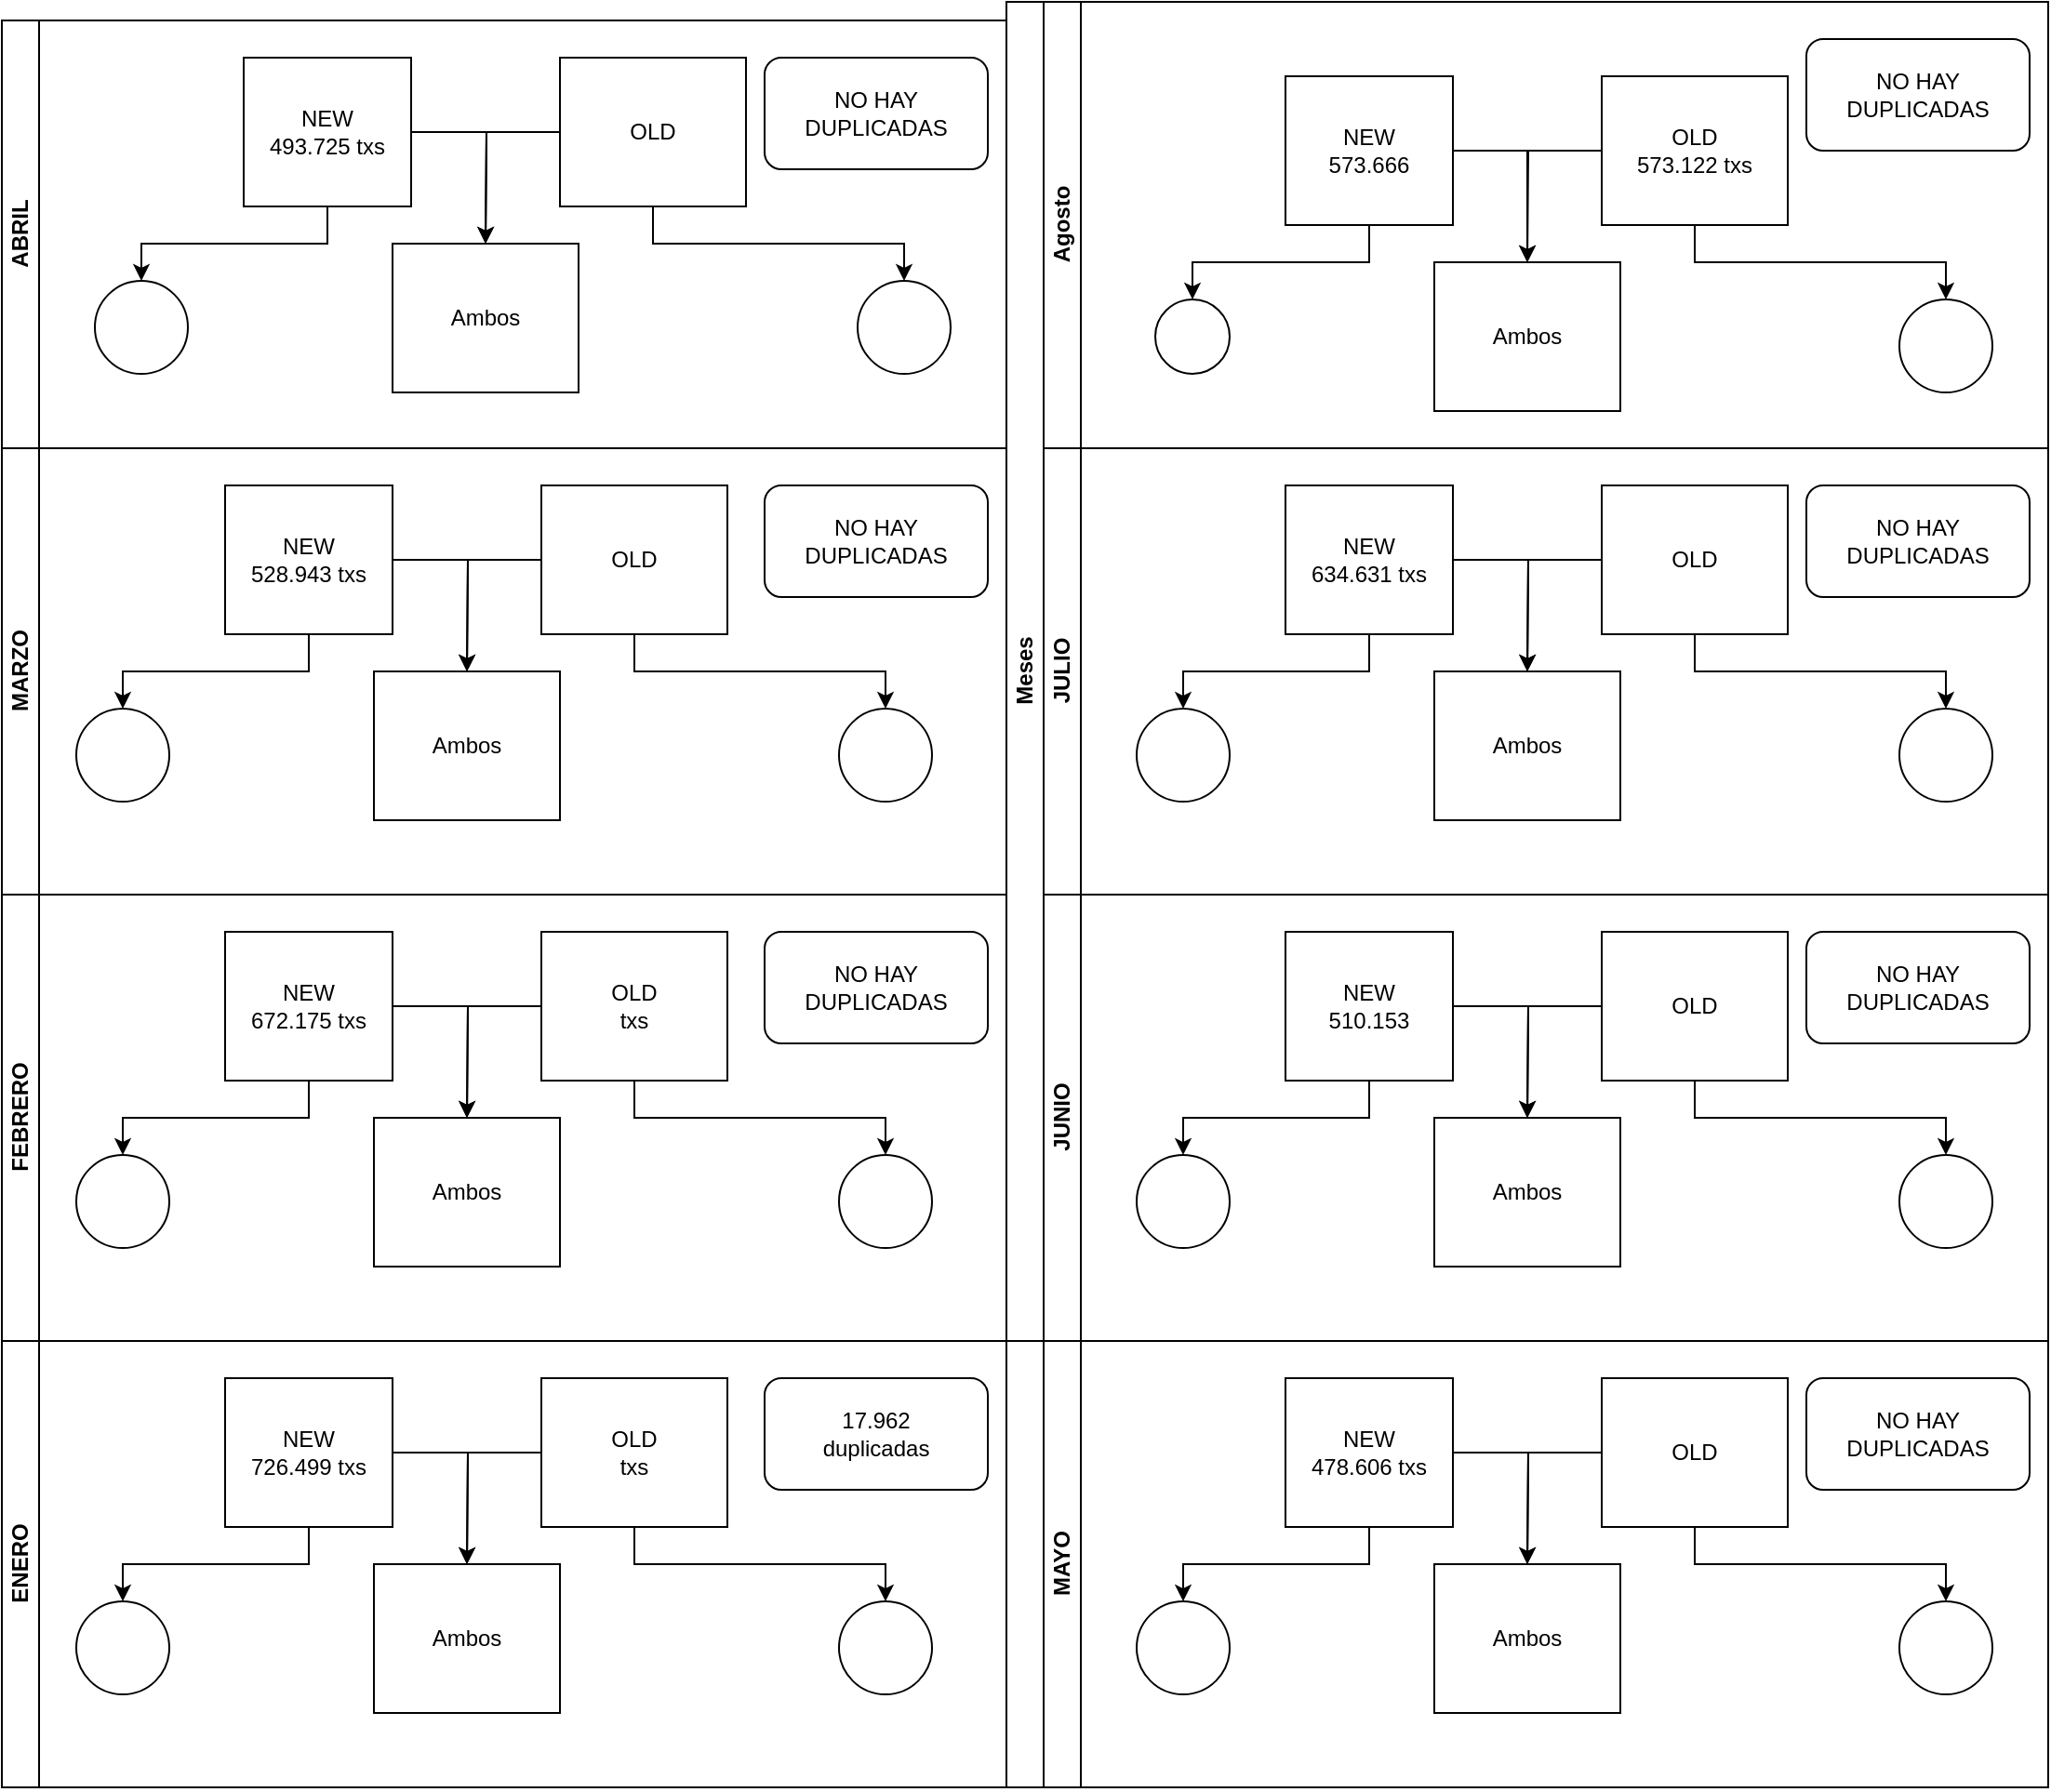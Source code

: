 <mxfile version="21.7.2" type="github">
  <diagram id="prtHgNgQTEPvFCAcTncT" name="Page-1">
    <mxGraphModel dx="1509" dy="320" grid="1" gridSize="10" guides="1" tooltips="1" connect="1" arrows="1" fold="1" page="1" pageScale="1" pageWidth="827" pageHeight="1169" math="0" shadow="0">
      <root>
        <mxCell id="0" />
        <mxCell id="1" parent="0" />
        <mxCell id="dNxyNK7c78bLwvsdeMH5-19" value="Meses" style="swimlane;html=1;childLayout=stackLayout;resizeParent=1;resizeParentMax=0;horizontal=0;startSize=20;horizontalStack=0;" parent="1" vertex="1">
          <mxGeometry x="120" y="120" width="560" height="720" as="geometry" />
        </mxCell>
        <mxCell id="dNxyNK7c78bLwvsdeMH5-20" value="Agosto" style="swimlane;html=1;startSize=20;horizontal=0;" parent="dNxyNK7c78bLwvsdeMH5-19" vertex="1">
          <mxGeometry x="20" width="540" height="240" as="geometry">
            <mxRectangle x="20" width="430" height="30" as="alternateBounds" />
          </mxGeometry>
        </mxCell>
        <mxCell id="dNxyNK7c78bLwvsdeMH5-23" value="" style="ellipse;whiteSpace=wrap;html=1;" parent="dNxyNK7c78bLwvsdeMH5-20" vertex="1">
          <mxGeometry x="60" y="160" width="40" height="40" as="geometry" />
        </mxCell>
        <mxCell id="cmb3pofcOGrc_Z4E56Mk-3" style="edgeStyle=orthogonalEdgeStyle;rounded=0;orthogonalLoop=1;jettySize=auto;html=1;exitX=0.5;exitY=1;exitDx=0;exitDy=0;entryX=0.5;entryY=0;entryDx=0;entryDy=0;" edge="1" parent="dNxyNK7c78bLwvsdeMH5-20" source="dNxyNK7c78bLwvsdeMH5-24" target="dNxyNK7c78bLwvsdeMH5-23">
          <mxGeometry relative="1" as="geometry" />
        </mxCell>
        <mxCell id="cmb3pofcOGrc_Z4E56Mk-10" style="edgeStyle=orthogonalEdgeStyle;rounded=0;orthogonalLoop=1;jettySize=auto;html=1;exitX=1;exitY=0.5;exitDx=0;exitDy=0;entryX=0.5;entryY=0;entryDx=0;entryDy=0;" edge="1" parent="dNxyNK7c78bLwvsdeMH5-20" source="dNxyNK7c78bLwvsdeMH5-24" target="cmb3pofcOGrc_Z4E56Mk-6">
          <mxGeometry relative="1" as="geometry" />
        </mxCell>
        <mxCell id="dNxyNK7c78bLwvsdeMH5-24" value="NEW&lt;br&gt;573.666" style="rounded=0;whiteSpace=wrap;html=1;fontFamily=Helvetica;fontSize=12;fontColor=#000000;align=center;" parent="dNxyNK7c78bLwvsdeMH5-20" vertex="1">
          <mxGeometry x="130" y="40" width="90" height="80" as="geometry" />
        </mxCell>
        <mxCell id="cmb3pofcOGrc_Z4E56Mk-5" style="edgeStyle=orthogonalEdgeStyle;rounded=0;orthogonalLoop=1;jettySize=auto;html=1;exitX=0.5;exitY=1;exitDx=0;exitDy=0;entryX=0.5;entryY=0;entryDx=0;entryDy=0;" edge="1" parent="dNxyNK7c78bLwvsdeMH5-20" source="dNxyNK7c78bLwvsdeMH5-30" target="dNxyNK7c78bLwvsdeMH5-32">
          <mxGeometry relative="1" as="geometry" />
        </mxCell>
        <mxCell id="cmb3pofcOGrc_Z4E56Mk-11" style="edgeStyle=orthogonalEdgeStyle;rounded=0;orthogonalLoop=1;jettySize=auto;html=1;exitX=0;exitY=0.5;exitDx=0;exitDy=0;" edge="1" parent="dNxyNK7c78bLwvsdeMH5-20" source="dNxyNK7c78bLwvsdeMH5-30">
          <mxGeometry relative="1" as="geometry">
            <mxPoint x="260" y="140" as="targetPoint" />
          </mxGeometry>
        </mxCell>
        <mxCell id="dNxyNK7c78bLwvsdeMH5-30" value="OLD&lt;br&gt;573.122&amp;nbsp;txs" style="rounded=0;whiteSpace=wrap;html=1;fontFamily=Helvetica;fontSize=12;fontColor=#000000;align=center;" parent="dNxyNK7c78bLwvsdeMH5-20" vertex="1">
          <mxGeometry x="300" y="40" width="100" height="80" as="geometry" />
        </mxCell>
        <mxCell id="dNxyNK7c78bLwvsdeMH5-32" value="" style="ellipse;whiteSpace=wrap;html=1;" parent="dNxyNK7c78bLwvsdeMH5-20" vertex="1">
          <mxGeometry x="460" y="160" width="50" height="50" as="geometry" />
        </mxCell>
        <mxCell id="cmb3pofcOGrc_Z4E56Mk-6" value="Ambos&lt;br&gt;" style="rounded=0;whiteSpace=wrap;html=1;fontFamily=Helvetica;fontSize=12;fontColor=#000000;align=center;" vertex="1" parent="dNxyNK7c78bLwvsdeMH5-20">
          <mxGeometry x="210" y="140" width="100" height="80" as="geometry" />
        </mxCell>
        <mxCell id="cmb3pofcOGrc_Z4E56Mk-22" value="NO HAY DUPLICADAS" style="rounded=1;whiteSpace=wrap;html=1;" vertex="1" parent="dNxyNK7c78bLwvsdeMH5-20">
          <mxGeometry x="410" y="20" width="120" height="60" as="geometry" />
        </mxCell>
        <mxCell id="dNxyNK7c78bLwvsdeMH5-21" value="JULIO&lt;br&gt;" style="swimlane;html=1;startSize=20;horizontal=0;" parent="dNxyNK7c78bLwvsdeMH5-19" vertex="1">
          <mxGeometry x="20" y="240" width="540" height="240" as="geometry" />
        </mxCell>
        <mxCell id="cmb3pofcOGrc_Z4E56Mk-13" value="" style="ellipse;whiteSpace=wrap;html=1;" vertex="1" parent="dNxyNK7c78bLwvsdeMH5-21">
          <mxGeometry x="50" y="140" width="50" height="50" as="geometry" />
        </mxCell>
        <mxCell id="cmb3pofcOGrc_Z4E56Mk-14" style="edgeStyle=orthogonalEdgeStyle;rounded=0;orthogonalLoop=1;jettySize=auto;html=1;exitX=0.5;exitY=1;exitDx=0;exitDy=0;entryX=0.5;entryY=0;entryDx=0;entryDy=0;" edge="1" source="cmb3pofcOGrc_Z4E56Mk-16" target="cmb3pofcOGrc_Z4E56Mk-13" parent="dNxyNK7c78bLwvsdeMH5-21">
          <mxGeometry relative="1" as="geometry" />
        </mxCell>
        <mxCell id="cmb3pofcOGrc_Z4E56Mk-15" style="edgeStyle=orthogonalEdgeStyle;rounded=0;orthogonalLoop=1;jettySize=auto;html=1;exitX=1;exitY=0.5;exitDx=0;exitDy=0;entryX=0.5;entryY=0;entryDx=0;entryDy=0;" edge="1" source="cmb3pofcOGrc_Z4E56Mk-16" parent="dNxyNK7c78bLwvsdeMH5-21">
          <mxGeometry relative="1" as="geometry">
            <mxPoint x="260" y="120" as="targetPoint" />
          </mxGeometry>
        </mxCell>
        <mxCell id="cmb3pofcOGrc_Z4E56Mk-16" value="NEW&lt;br&gt;634.631 txs" style="rounded=0;whiteSpace=wrap;html=1;fontFamily=Helvetica;fontSize=12;fontColor=#000000;align=center;" vertex="1" parent="dNxyNK7c78bLwvsdeMH5-21">
          <mxGeometry x="130" y="20" width="90" height="80" as="geometry" />
        </mxCell>
        <mxCell id="cmb3pofcOGrc_Z4E56Mk-18" style="edgeStyle=orthogonalEdgeStyle;rounded=0;orthogonalLoop=1;jettySize=auto;html=1;exitX=0;exitY=0.5;exitDx=0;exitDy=0;" edge="1" source="cmb3pofcOGrc_Z4E56Mk-19" parent="dNxyNK7c78bLwvsdeMH5-21">
          <mxGeometry relative="1" as="geometry">
            <mxPoint x="260" y="120" as="targetPoint" />
          </mxGeometry>
        </mxCell>
        <mxCell id="cmb3pofcOGrc_Z4E56Mk-19" value="OLD&lt;br&gt;" style="rounded=0;whiteSpace=wrap;html=1;fontFamily=Helvetica;fontSize=12;fontColor=#000000;align=center;" vertex="1" parent="dNxyNK7c78bLwvsdeMH5-21">
          <mxGeometry x="300" y="20" width="100" height="80" as="geometry" />
        </mxCell>
        <mxCell id="cmb3pofcOGrc_Z4E56Mk-20" value="" style="ellipse;whiteSpace=wrap;html=1;" vertex="1" parent="dNxyNK7c78bLwvsdeMH5-21">
          <mxGeometry x="460" y="140" width="50" height="50" as="geometry" />
        </mxCell>
        <mxCell id="cmb3pofcOGrc_Z4E56Mk-17" style="edgeStyle=orthogonalEdgeStyle;rounded=0;orthogonalLoop=1;jettySize=auto;html=1;exitX=0.5;exitY=1;exitDx=0;exitDy=0;entryX=0.5;entryY=0;entryDx=0;entryDy=0;" edge="1" source="cmb3pofcOGrc_Z4E56Mk-19" target="cmb3pofcOGrc_Z4E56Mk-20" parent="dNxyNK7c78bLwvsdeMH5-21">
          <mxGeometry relative="1" as="geometry" />
        </mxCell>
        <mxCell id="cmb3pofcOGrc_Z4E56Mk-23" value="NO HAY DUPLICADAS" style="rounded=1;whiteSpace=wrap;html=1;" vertex="1" parent="dNxyNK7c78bLwvsdeMH5-21">
          <mxGeometry x="410" y="20" width="120" height="60" as="geometry" />
        </mxCell>
        <mxCell id="cmb3pofcOGrc_Z4E56Mk-24" value="Ambos&lt;br&gt;" style="rounded=0;whiteSpace=wrap;html=1;fontFamily=Helvetica;fontSize=12;fontColor=#000000;align=center;" vertex="1" parent="dNxyNK7c78bLwvsdeMH5-21">
          <mxGeometry x="210" y="120" width="100" height="80" as="geometry" />
        </mxCell>
        <mxCell id="dNxyNK7c78bLwvsdeMH5-22" value="JUNIO" style="swimlane;html=1;startSize=20;horizontal=0;" parent="dNxyNK7c78bLwvsdeMH5-19" vertex="1">
          <mxGeometry x="20" y="480" width="540" height="240" as="geometry" />
        </mxCell>
        <mxCell id="cmb3pofcOGrc_Z4E56Mk-25" value="" style="ellipse;whiteSpace=wrap;html=1;" vertex="1" parent="dNxyNK7c78bLwvsdeMH5-22">
          <mxGeometry x="50" y="140" width="50" height="50" as="geometry" />
        </mxCell>
        <mxCell id="cmb3pofcOGrc_Z4E56Mk-26" style="edgeStyle=orthogonalEdgeStyle;rounded=0;orthogonalLoop=1;jettySize=auto;html=1;exitX=0.5;exitY=1;exitDx=0;exitDy=0;entryX=0.5;entryY=0;entryDx=0;entryDy=0;" edge="1" parent="dNxyNK7c78bLwvsdeMH5-22" source="cmb3pofcOGrc_Z4E56Mk-28" target="cmb3pofcOGrc_Z4E56Mk-25">
          <mxGeometry relative="1" as="geometry" />
        </mxCell>
        <mxCell id="cmb3pofcOGrc_Z4E56Mk-27" style="edgeStyle=orthogonalEdgeStyle;rounded=0;orthogonalLoop=1;jettySize=auto;html=1;exitX=1;exitY=0.5;exitDx=0;exitDy=0;entryX=0.5;entryY=0;entryDx=0;entryDy=0;" edge="1" parent="dNxyNK7c78bLwvsdeMH5-22" source="cmb3pofcOGrc_Z4E56Mk-28">
          <mxGeometry relative="1" as="geometry">
            <mxPoint x="260" y="120" as="targetPoint" />
          </mxGeometry>
        </mxCell>
        <mxCell id="cmb3pofcOGrc_Z4E56Mk-28" value="NEW&lt;br&gt;510.153" style="rounded=0;whiteSpace=wrap;html=1;fontFamily=Helvetica;fontSize=12;fontColor=#000000;align=center;" vertex="1" parent="dNxyNK7c78bLwvsdeMH5-22">
          <mxGeometry x="130" y="20" width="90" height="80" as="geometry" />
        </mxCell>
        <mxCell id="cmb3pofcOGrc_Z4E56Mk-29" style="edgeStyle=orthogonalEdgeStyle;rounded=0;orthogonalLoop=1;jettySize=auto;html=1;exitX=0;exitY=0.5;exitDx=0;exitDy=0;" edge="1" parent="dNxyNK7c78bLwvsdeMH5-22" source="cmb3pofcOGrc_Z4E56Mk-30">
          <mxGeometry relative="1" as="geometry">
            <mxPoint x="260" y="120" as="targetPoint" />
          </mxGeometry>
        </mxCell>
        <mxCell id="cmb3pofcOGrc_Z4E56Mk-30" value="OLD&lt;br&gt;" style="rounded=0;whiteSpace=wrap;html=1;fontFamily=Helvetica;fontSize=12;fontColor=#000000;align=center;" vertex="1" parent="dNxyNK7c78bLwvsdeMH5-22">
          <mxGeometry x="300" y="20" width="100" height="80" as="geometry" />
        </mxCell>
        <mxCell id="cmb3pofcOGrc_Z4E56Mk-31" value="" style="ellipse;whiteSpace=wrap;html=1;" vertex="1" parent="dNxyNK7c78bLwvsdeMH5-22">
          <mxGeometry x="460" y="140" width="50" height="50" as="geometry" />
        </mxCell>
        <mxCell id="cmb3pofcOGrc_Z4E56Mk-32" style="edgeStyle=orthogonalEdgeStyle;rounded=0;orthogonalLoop=1;jettySize=auto;html=1;exitX=0.5;exitY=1;exitDx=0;exitDy=0;entryX=0.5;entryY=0;entryDx=0;entryDy=0;" edge="1" parent="dNxyNK7c78bLwvsdeMH5-22" source="cmb3pofcOGrc_Z4E56Mk-30" target="cmb3pofcOGrc_Z4E56Mk-31">
          <mxGeometry relative="1" as="geometry" />
        </mxCell>
        <mxCell id="cmb3pofcOGrc_Z4E56Mk-33" value="NO HAY DUPLICADAS" style="rounded=1;whiteSpace=wrap;html=1;" vertex="1" parent="dNxyNK7c78bLwvsdeMH5-22">
          <mxGeometry x="410" y="20" width="120" height="60" as="geometry" />
        </mxCell>
        <mxCell id="cmb3pofcOGrc_Z4E56Mk-34" value="Ambos&lt;br&gt;" style="rounded=0;whiteSpace=wrap;html=1;fontFamily=Helvetica;fontSize=12;fontColor=#000000;align=center;" vertex="1" parent="dNxyNK7c78bLwvsdeMH5-22">
          <mxGeometry x="210" y="120" width="100" height="80" as="geometry" />
        </mxCell>
        <mxCell id="cmb3pofcOGrc_Z4E56Mk-35" value="MAYO" style="swimlane;html=1;startSize=20;horizontal=0;" vertex="1" parent="1">
          <mxGeometry x="140" y="840" width="540" height="240" as="geometry" />
        </mxCell>
        <mxCell id="cmb3pofcOGrc_Z4E56Mk-36" value="" style="ellipse;whiteSpace=wrap;html=1;" vertex="1" parent="cmb3pofcOGrc_Z4E56Mk-35">
          <mxGeometry x="50" y="140" width="50" height="50" as="geometry" />
        </mxCell>
        <mxCell id="cmb3pofcOGrc_Z4E56Mk-37" style="edgeStyle=orthogonalEdgeStyle;rounded=0;orthogonalLoop=1;jettySize=auto;html=1;exitX=0.5;exitY=1;exitDx=0;exitDy=0;entryX=0.5;entryY=0;entryDx=0;entryDy=0;" edge="1" parent="cmb3pofcOGrc_Z4E56Mk-35" source="cmb3pofcOGrc_Z4E56Mk-39" target="cmb3pofcOGrc_Z4E56Mk-36">
          <mxGeometry relative="1" as="geometry" />
        </mxCell>
        <mxCell id="cmb3pofcOGrc_Z4E56Mk-38" style="edgeStyle=orthogonalEdgeStyle;rounded=0;orthogonalLoop=1;jettySize=auto;html=1;exitX=1;exitY=0.5;exitDx=0;exitDy=0;entryX=0.5;entryY=0;entryDx=0;entryDy=0;" edge="1" parent="cmb3pofcOGrc_Z4E56Mk-35" source="cmb3pofcOGrc_Z4E56Mk-39">
          <mxGeometry relative="1" as="geometry">
            <mxPoint x="260" y="120" as="targetPoint" />
          </mxGeometry>
        </mxCell>
        <mxCell id="cmb3pofcOGrc_Z4E56Mk-39" value="NEW&lt;br&gt;478.606 txs" style="rounded=0;whiteSpace=wrap;html=1;fontFamily=Helvetica;fontSize=12;fontColor=#000000;align=center;" vertex="1" parent="cmb3pofcOGrc_Z4E56Mk-35">
          <mxGeometry x="130" y="20" width="90" height="80" as="geometry" />
        </mxCell>
        <mxCell id="cmb3pofcOGrc_Z4E56Mk-40" style="edgeStyle=orthogonalEdgeStyle;rounded=0;orthogonalLoop=1;jettySize=auto;html=1;exitX=0;exitY=0.5;exitDx=0;exitDy=0;" edge="1" parent="cmb3pofcOGrc_Z4E56Mk-35" source="cmb3pofcOGrc_Z4E56Mk-41">
          <mxGeometry relative="1" as="geometry">
            <mxPoint x="260" y="120" as="targetPoint" />
          </mxGeometry>
        </mxCell>
        <mxCell id="cmb3pofcOGrc_Z4E56Mk-41" value="OLD&lt;br&gt;" style="rounded=0;whiteSpace=wrap;html=1;fontFamily=Helvetica;fontSize=12;fontColor=#000000;align=center;" vertex="1" parent="cmb3pofcOGrc_Z4E56Mk-35">
          <mxGeometry x="300" y="20" width="100" height="80" as="geometry" />
        </mxCell>
        <mxCell id="cmb3pofcOGrc_Z4E56Mk-42" value="" style="ellipse;whiteSpace=wrap;html=1;" vertex="1" parent="cmb3pofcOGrc_Z4E56Mk-35">
          <mxGeometry x="460" y="140" width="50" height="50" as="geometry" />
        </mxCell>
        <mxCell id="cmb3pofcOGrc_Z4E56Mk-43" style="edgeStyle=orthogonalEdgeStyle;rounded=0;orthogonalLoop=1;jettySize=auto;html=1;exitX=0.5;exitY=1;exitDx=0;exitDy=0;entryX=0.5;entryY=0;entryDx=0;entryDy=0;" edge="1" parent="cmb3pofcOGrc_Z4E56Mk-35" source="cmb3pofcOGrc_Z4E56Mk-41" target="cmb3pofcOGrc_Z4E56Mk-42">
          <mxGeometry relative="1" as="geometry" />
        </mxCell>
        <mxCell id="cmb3pofcOGrc_Z4E56Mk-44" value="NO HAY DUPLICADAS" style="rounded=1;whiteSpace=wrap;html=1;" vertex="1" parent="cmb3pofcOGrc_Z4E56Mk-35">
          <mxGeometry x="410" y="20" width="120" height="60" as="geometry" />
        </mxCell>
        <mxCell id="cmb3pofcOGrc_Z4E56Mk-45" value="Ambos&lt;br&gt;" style="rounded=0;whiteSpace=wrap;html=1;fontFamily=Helvetica;fontSize=12;fontColor=#000000;align=center;" vertex="1" parent="cmb3pofcOGrc_Z4E56Mk-35">
          <mxGeometry x="210" y="120" width="100" height="80" as="geometry" />
        </mxCell>
        <mxCell id="cmb3pofcOGrc_Z4E56Mk-46" value="ABRIL" style="swimlane;html=1;startSize=20;horizontal=0;" vertex="1" parent="1">
          <mxGeometry x="-420" y="130" width="540" height="230" as="geometry" />
        </mxCell>
        <mxCell id="cmb3pofcOGrc_Z4E56Mk-47" value="" style="ellipse;whiteSpace=wrap;html=1;" vertex="1" parent="cmb3pofcOGrc_Z4E56Mk-46">
          <mxGeometry x="50" y="140" width="50" height="50" as="geometry" />
        </mxCell>
        <mxCell id="cmb3pofcOGrc_Z4E56Mk-48" style="edgeStyle=orthogonalEdgeStyle;rounded=0;orthogonalLoop=1;jettySize=auto;html=1;exitX=0.5;exitY=1;exitDx=0;exitDy=0;entryX=0.5;entryY=0;entryDx=0;entryDy=0;" edge="1" parent="cmb3pofcOGrc_Z4E56Mk-46" source="cmb3pofcOGrc_Z4E56Mk-50" target="cmb3pofcOGrc_Z4E56Mk-47">
          <mxGeometry relative="1" as="geometry" />
        </mxCell>
        <mxCell id="cmb3pofcOGrc_Z4E56Mk-49" style="edgeStyle=orthogonalEdgeStyle;rounded=0;orthogonalLoop=1;jettySize=auto;html=1;exitX=1;exitY=0.5;exitDx=0;exitDy=0;entryX=0.5;entryY=0;entryDx=0;entryDy=0;" edge="1" parent="cmb3pofcOGrc_Z4E56Mk-46" source="cmb3pofcOGrc_Z4E56Mk-50">
          <mxGeometry relative="1" as="geometry">
            <mxPoint x="260" y="120" as="targetPoint" />
          </mxGeometry>
        </mxCell>
        <mxCell id="cmb3pofcOGrc_Z4E56Mk-50" value="NEW&lt;br&gt;493.725 txs" style="rounded=0;whiteSpace=wrap;html=1;fontFamily=Helvetica;fontSize=12;fontColor=#000000;align=center;" vertex="1" parent="cmb3pofcOGrc_Z4E56Mk-46">
          <mxGeometry x="130" y="20" width="90" height="80" as="geometry" />
        </mxCell>
        <mxCell id="cmb3pofcOGrc_Z4E56Mk-51" style="edgeStyle=orthogonalEdgeStyle;rounded=0;orthogonalLoop=1;jettySize=auto;html=1;exitX=0;exitY=0.5;exitDx=0;exitDy=0;" edge="1" parent="cmb3pofcOGrc_Z4E56Mk-46" source="cmb3pofcOGrc_Z4E56Mk-52">
          <mxGeometry relative="1" as="geometry">
            <mxPoint x="260" y="120" as="targetPoint" />
          </mxGeometry>
        </mxCell>
        <mxCell id="cmb3pofcOGrc_Z4E56Mk-52" value="OLD&lt;br&gt;" style="rounded=0;whiteSpace=wrap;html=1;fontFamily=Helvetica;fontSize=12;fontColor=#000000;align=center;" vertex="1" parent="cmb3pofcOGrc_Z4E56Mk-46">
          <mxGeometry x="300" y="20" width="100" height="80" as="geometry" />
        </mxCell>
        <mxCell id="cmb3pofcOGrc_Z4E56Mk-53" value="" style="ellipse;whiteSpace=wrap;html=1;" vertex="1" parent="cmb3pofcOGrc_Z4E56Mk-46">
          <mxGeometry x="460" y="140" width="50" height="50" as="geometry" />
        </mxCell>
        <mxCell id="cmb3pofcOGrc_Z4E56Mk-54" style="edgeStyle=orthogonalEdgeStyle;rounded=0;orthogonalLoop=1;jettySize=auto;html=1;exitX=0.5;exitY=1;exitDx=0;exitDy=0;entryX=0.5;entryY=0;entryDx=0;entryDy=0;" edge="1" parent="cmb3pofcOGrc_Z4E56Mk-46" source="cmb3pofcOGrc_Z4E56Mk-52" target="cmb3pofcOGrc_Z4E56Mk-53">
          <mxGeometry relative="1" as="geometry" />
        </mxCell>
        <mxCell id="cmb3pofcOGrc_Z4E56Mk-55" value="NO HAY DUPLICADAS" style="rounded=1;whiteSpace=wrap;html=1;" vertex="1" parent="cmb3pofcOGrc_Z4E56Mk-46">
          <mxGeometry x="410" y="20" width="120" height="60" as="geometry" />
        </mxCell>
        <mxCell id="cmb3pofcOGrc_Z4E56Mk-56" value="Ambos&lt;br&gt;" style="rounded=0;whiteSpace=wrap;html=1;fontFamily=Helvetica;fontSize=12;fontColor=#000000;align=center;" vertex="1" parent="cmb3pofcOGrc_Z4E56Mk-46">
          <mxGeometry x="210" y="120" width="100" height="80" as="geometry" />
        </mxCell>
        <mxCell id="cmb3pofcOGrc_Z4E56Mk-57" value="MARZO" style="swimlane;html=1;startSize=20;horizontal=0;" vertex="1" parent="1">
          <mxGeometry x="-420" y="360" width="540" height="240" as="geometry">
            <mxRectangle x="-420" y="120" width="40" height="70" as="alternateBounds" />
          </mxGeometry>
        </mxCell>
        <mxCell id="cmb3pofcOGrc_Z4E56Mk-58" value="" style="ellipse;whiteSpace=wrap;html=1;" vertex="1" parent="cmb3pofcOGrc_Z4E56Mk-57">
          <mxGeometry x="40" y="140" width="50" height="50" as="geometry" />
        </mxCell>
        <mxCell id="cmb3pofcOGrc_Z4E56Mk-59" style="edgeStyle=orthogonalEdgeStyle;rounded=0;orthogonalLoop=1;jettySize=auto;html=1;exitX=0.5;exitY=1;exitDx=0;exitDy=0;entryX=0.5;entryY=0;entryDx=0;entryDy=0;" edge="1" parent="cmb3pofcOGrc_Z4E56Mk-57" source="cmb3pofcOGrc_Z4E56Mk-61" target="cmb3pofcOGrc_Z4E56Mk-58">
          <mxGeometry relative="1" as="geometry" />
        </mxCell>
        <mxCell id="cmb3pofcOGrc_Z4E56Mk-60" style="edgeStyle=orthogonalEdgeStyle;rounded=0;orthogonalLoop=1;jettySize=auto;html=1;exitX=1;exitY=0.5;exitDx=0;exitDy=0;entryX=0.5;entryY=0;entryDx=0;entryDy=0;" edge="1" parent="cmb3pofcOGrc_Z4E56Mk-57" source="cmb3pofcOGrc_Z4E56Mk-61">
          <mxGeometry relative="1" as="geometry">
            <mxPoint x="250" y="120" as="targetPoint" />
          </mxGeometry>
        </mxCell>
        <mxCell id="cmb3pofcOGrc_Z4E56Mk-61" value="NEW&lt;br&gt;528.943 txs" style="rounded=0;whiteSpace=wrap;html=1;fontFamily=Helvetica;fontSize=12;fontColor=#000000;align=center;" vertex="1" parent="cmb3pofcOGrc_Z4E56Mk-57">
          <mxGeometry x="120" y="20" width="90" height="80" as="geometry" />
        </mxCell>
        <mxCell id="cmb3pofcOGrc_Z4E56Mk-62" style="edgeStyle=orthogonalEdgeStyle;rounded=0;orthogonalLoop=1;jettySize=auto;html=1;exitX=0;exitY=0.5;exitDx=0;exitDy=0;" edge="1" parent="cmb3pofcOGrc_Z4E56Mk-57" source="cmb3pofcOGrc_Z4E56Mk-63">
          <mxGeometry relative="1" as="geometry">
            <mxPoint x="250" y="120" as="targetPoint" />
          </mxGeometry>
        </mxCell>
        <mxCell id="cmb3pofcOGrc_Z4E56Mk-63" value="OLD&lt;br&gt;" style="rounded=0;whiteSpace=wrap;html=1;fontFamily=Helvetica;fontSize=12;fontColor=#000000;align=center;" vertex="1" parent="cmb3pofcOGrc_Z4E56Mk-57">
          <mxGeometry x="290" y="20" width="100" height="80" as="geometry" />
        </mxCell>
        <mxCell id="cmb3pofcOGrc_Z4E56Mk-64" value="" style="ellipse;whiteSpace=wrap;html=1;" vertex="1" parent="cmb3pofcOGrc_Z4E56Mk-57">
          <mxGeometry x="450" y="140" width="50" height="50" as="geometry" />
        </mxCell>
        <mxCell id="cmb3pofcOGrc_Z4E56Mk-65" style="edgeStyle=orthogonalEdgeStyle;rounded=0;orthogonalLoop=1;jettySize=auto;html=1;exitX=0.5;exitY=1;exitDx=0;exitDy=0;entryX=0.5;entryY=0;entryDx=0;entryDy=0;" edge="1" parent="cmb3pofcOGrc_Z4E56Mk-57" source="cmb3pofcOGrc_Z4E56Mk-63" target="cmb3pofcOGrc_Z4E56Mk-64">
          <mxGeometry relative="1" as="geometry" />
        </mxCell>
        <mxCell id="cmb3pofcOGrc_Z4E56Mk-66" value="NO HAY DUPLICADAS" style="rounded=1;whiteSpace=wrap;html=1;" vertex="1" parent="cmb3pofcOGrc_Z4E56Mk-57">
          <mxGeometry x="410" y="20" width="120" height="60" as="geometry" />
        </mxCell>
        <mxCell id="cmb3pofcOGrc_Z4E56Mk-67" value="Ambos&lt;br&gt;" style="rounded=0;whiteSpace=wrap;html=1;fontFamily=Helvetica;fontSize=12;fontColor=#000000;align=center;" vertex="1" parent="cmb3pofcOGrc_Z4E56Mk-57">
          <mxGeometry x="200" y="120" width="100" height="80" as="geometry" />
        </mxCell>
        <mxCell id="cmb3pofcOGrc_Z4E56Mk-68" value="FEBRERO" style="swimlane;html=1;startSize=20;horizontal=0;" vertex="1" parent="1">
          <mxGeometry x="-420" y="600" width="540" height="240" as="geometry">
            <mxRectangle x="-420" y="120" width="40" height="70" as="alternateBounds" />
          </mxGeometry>
        </mxCell>
        <mxCell id="cmb3pofcOGrc_Z4E56Mk-69" value="" style="ellipse;whiteSpace=wrap;html=1;" vertex="1" parent="cmb3pofcOGrc_Z4E56Mk-68">
          <mxGeometry x="40" y="140" width="50" height="50" as="geometry" />
        </mxCell>
        <mxCell id="cmb3pofcOGrc_Z4E56Mk-70" style="edgeStyle=orthogonalEdgeStyle;rounded=0;orthogonalLoop=1;jettySize=auto;html=1;exitX=0.5;exitY=1;exitDx=0;exitDy=0;entryX=0.5;entryY=0;entryDx=0;entryDy=0;" edge="1" parent="cmb3pofcOGrc_Z4E56Mk-68" source="cmb3pofcOGrc_Z4E56Mk-72" target="cmb3pofcOGrc_Z4E56Mk-69">
          <mxGeometry relative="1" as="geometry" />
        </mxCell>
        <mxCell id="cmb3pofcOGrc_Z4E56Mk-71" style="edgeStyle=orthogonalEdgeStyle;rounded=0;orthogonalLoop=1;jettySize=auto;html=1;exitX=1;exitY=0.5;exitDx=0;exitDy=0;entryX=0.5;entryY=0;entryDx=0;entryDy=0;" edge="1" parent="cmb3pofcOGrc_Z4E56Mk-68" source="cmb3pofcOGrc_Z4E56Mk-72">
          <mxGeometry relative="1" as="geometry">
            <mxPoint x="250" y="120" as="targetPoint" />
          </mxGeometry>
        </mxCell>
        <mxCell id="cmb3pofcOGrc_Z4E56Mk-72" value="NEW&lt;br&gt;672.175 txs" style="rounded=0;whiteSpace=wrap;html=1;fontFamily=Helvetica;fontSize=12;fontColor=#000000;align=center;" vertex="1" parent="cmb3pofcOGrc_Z4E56Mk-68">
          <mxGeometry x="120" y="20" width="90" height="80" as="geometry" />
        </mxCell>
        <mxCell id="cmb3pofcOGrc_Z4E56Mk-73" style="edgeStyle=orthogonalEdgeStyle;rounded=0;orthogonalLoop=1;jettySize=auto;html=1;exitX=0;exitY=0.5;exitDx=0;exitDy=0;" edge="1" parent="cmb3pofcOGrc_Z4E56Mk-68" source="cmb3pofcOGrc_Z4E56Mk-74">
          <mxGeometry relative="1" as="geometry">
            <mxPoint x="250" y="120" as="targetPoint" />
          </mxGeometry>
        </mxCell>
        <mxCell id="cmb3pofcOGrc_Z4E56Mk-74" value="OLD&lt;br&gt;txs" style="rounded=0;whiteSpace=wrap;html=1;fontFamily=Helvetica;fontSize=12;fontColor=#000000;align=center;" vertex="1" parent="cmb3pofcOGrc_Z4E56Mk-68">
          <mxGeometry x="290" y="20" width="100" height="80" as="geometry" />
        </mxCell>
        <mxCell id="cmb3pofcOGrc_Z4E56Mk-75" value="" style="ellipse;whiteSpace=wrap;html=1;" vertex="1" parent="cmb3pofcOGrc_Z4E56Mk-68">
          <mxGeometry x="450" y="140" width="50" height="50" as="geometry" />
        </mxCell>
        <mxCell id="cmb3pofcOGrc_Z4E56Mk-76" style="edgeStyle=orthogonalEdgeStyle;rounded=0;orthogonalLoop=1;jettySize=auto;html=1;exitX=0.5;exitY=1;exitDx=0;exitDy=0;entryX=0.5;entryY=0;entryDx=0;entryDy=0;" edge="1" parent="cmb3pofcOGrc_Z4E56Mk-68" source="cmb3pofcOGrc_Z4E56Mk-74" target="cmb3pofcOGrc_Z4E56Mk-75">
          <mxGeometry relative="1" as="geometry" />
        </mxCell>
        <mxCell id="cmb3pofcOGrc_Z4E56Mk-77" value="NO HAY DUPLICADAS" style="rounded=1;whiteSpace=wrap;html=1;" vertex="1" parent="cmb3pofcOGrc_Z4E56Mk-68">
          <mxGeometry x="410" y="20" width="120" height="60" as="geometry" />
        </mxCell>
        <mxCell id="cmb3pofcOGrc_Z4E56Mk-78" value="Ambos&lt;br&gt;" style="rounded=0;whiteSpace=wrap;html=1;fontFamily=Helvetica;fontSize=12;fontColor=#000000;align=center;" vertex="1" parent="cmb3pofcOGrc_Z4E56Mk-68">
          <mxGeometry x="200" y="120" width="100" height="80" as="geometry" />
        </mxCell>
        <mxCell id="cmb3pofcOGrc_Z4E56Mk-79" value="ENERO" style="swimlane;html=1;startSize=20;horizontal=0;" vertex="1" parent="1">
          <mxGeometry x="-420" y="840" width="540" height="240" as="geometry">
            <mxRectangle x="-420" y="120" width="40" height="70" as="alternateBounds" />
          </mxGeometry>
        </mxCell>
        <mxCell id="cmb3pofcOGrc_Z4E56Mk-80" value="" style="ellipse;whiteSpace=wrap;html=1;" vertex="1" parent="cmb3pofcOGrc_Z4E56Mk-79">
          <mxGeometry x="40" y="140" width="50" height="50" as="geometry" />
        </mxCell>
        <mxCell id="cmb3pofcOGrc_Z4E56Mk-81" style="edgeStyle=orthogonalEdgeStyle;rounded=0;orthogonalLoop=1;jettySize=auto;html=1;exitX=0.5;exitY=1;exitDx=0;exitDy=0;entryX=0.5;entryY=0;entryDx=0;entryDy=0;" edge="1" parent="cmb3pofcOGrc_Z4E56Mk-79" source="cmb3pofcOGrc_Z4E56Mk-83" target="cmb3pofcOGrc_Z4E56Mk-80">
          <mxGeometry relative="1" as="geometry" />
        </mxCell>
        <mxCell id="cmb3pofcOGrc_Z4E56Mk-82" style="edgeStyle=orthogonalEdgeStyle;rounded=0;orthogonalLoop=1;jettySize=auto;html=1;exitX=1;exitY=0.5;exitDx=0;exitDy=0;entryX=0.5;entryY=0;entryDx=0;entryDy=0;" edge="1" parent="cmb3pofcOGrc_Z4E56Mk-79" source="cmb3pofcOGrc_Z4E56Mk-83">
          <mxGeometry relative="1" as="geometry">
            <mxPoint x="250" y="120" as="targetPoint" />
          </mxGeometry>
        </mxCell>
        <mxCell id="cmb3pofcOGrc_Z4E56Mk-83" value="NEW&lt;br&gt;726.499 txs" style="rounded=0;whiteSpace=wrap;html=1;fontFamily=Helvetica;fontSize=12;fontColor=#000000;align=center;" vertex="1" parent="cmb3pofcOGrc_Z4E56Mk-79">
          <mxGeometry x="120" y="20" width="90" height="80" as="geometry" />
        </mxCell>
        <mxCell id="cmb3pofcOGrc_Z4E56Mk-84" style="edgeStyle=orthogonalEdgeStyle;rounded=0;orthogonalLoop=1;jettySize=auto;html=1;exitX=0;exitY=0.5;exitDx=0;exitDy=0;" edge="1" parent="cmb3pofcOGrc_Z4E56Mk-79" source="cmb3pofcOGrc_Z4E56Mk-85">
          <mxGeometry relative="1" as="geometry">
            <mxPoint x="250" y="120" as="targetPoint" />
          </mxGeometry>
        </mxCell>
        <mxCell id="cmb3pofcOGrc_Z4E56Mk-85" value="OLD&lt;br&gt;txs" style="rounded=0;whiteSpace=wrap;html=1;fontFamily=Helvetica;fontSize=12;fontColor=#000000;align=center;" vertex="1" parent="cmb3pofcOGrc_Z4E56Mk-79">
          <mxGeometry x="290" y="20" width="100" height="80" as="geometry" />
        </mxCell>
        <mxCell id="cmb3pofcOGrc_Z4E56Mk-86" value="" style="ellipse;whiteSpace=wrap;html=1;" vertex="1" parent="cmb3pofcOGrc_Z4E56Mk-79">
          <mxGeometry x="450" y="140" width="50" height="50" as="geometry" />
        </mxCell>
        <mxCell id="cmb3pofcOGrc_Z4E56Mk-87" style="edgeStyle=orthogonalEdgeStyle;rounded=0;orthogonalLoop=1;jettySize=auto;html=1;exitX=0.5;exitY=1;exitDx=0;exitDy=0;entryX=0.5;entryY=0;entryDx=0;entryDy=0;" edge="1" parent="cmb3pofcOGrc_Z4E56Mk-79" source="cmb3pofcOGrc_Z4E56Mk-85" target="cmb3pofcOGrc_Z4E56Mk-86">
          <mxGeometry relative="1" as="geometry" />
        </mxCell>
        <mxCell id="cmb3pofcOGrc_Z4E56Mk-88" value="17.962&lt;br&gt;duplicadas" style="rounded=1;whiteSpace=wrap;html=1;" vertex="1" parent="cmb3pofcOGrc_Z4E56Mk-79">
          <mxGeometry x="410" y="20" width="120" height="60" as="geometry" />
        </mxCell>
        <mxCell id="cmb3pofcOGrc_Z4E56Mk-89" value="Ambos&lt;br&gt;" style="rounded=0;whiteSpace=wrap;html=1;fontFamily=Helvetica;fontSize=12;fontColor=#000000;align=center;" vertex="1" parent="cmb3pofcOGrc_Z4E56Mk-79">
          <mxGeometry x="200" y="120" width="100" height="80" as="geometry" />
        </mxCell>
        <mxCell id="cmb3pofcOGrc_Z4E56Mk-92" value="" style="endArrow=none;html=1;rounded=0;exitX=0;exitY=1;exitDx=0;exitDy=0;entryX=1;entryY=1;entryDx=0;entryDy=0;" edge="1" parent="1" source="cmb3pofcOGrc_Z4E56Mk-35" target="cmb3pofcOGrc_Z4E56Mk-79">
          <mxGeometry width="50" height="50" relative="1" as="geometry">
            <mxPoint x="-10" y="920" as="sourcePoint" />
            <mxPoint x="40" y="870" as="targetPoint" />
          </mxGeometry>
        </mxCell>
      </root>
    </mxGraphModel>
  </diagram>
</mxfile>
